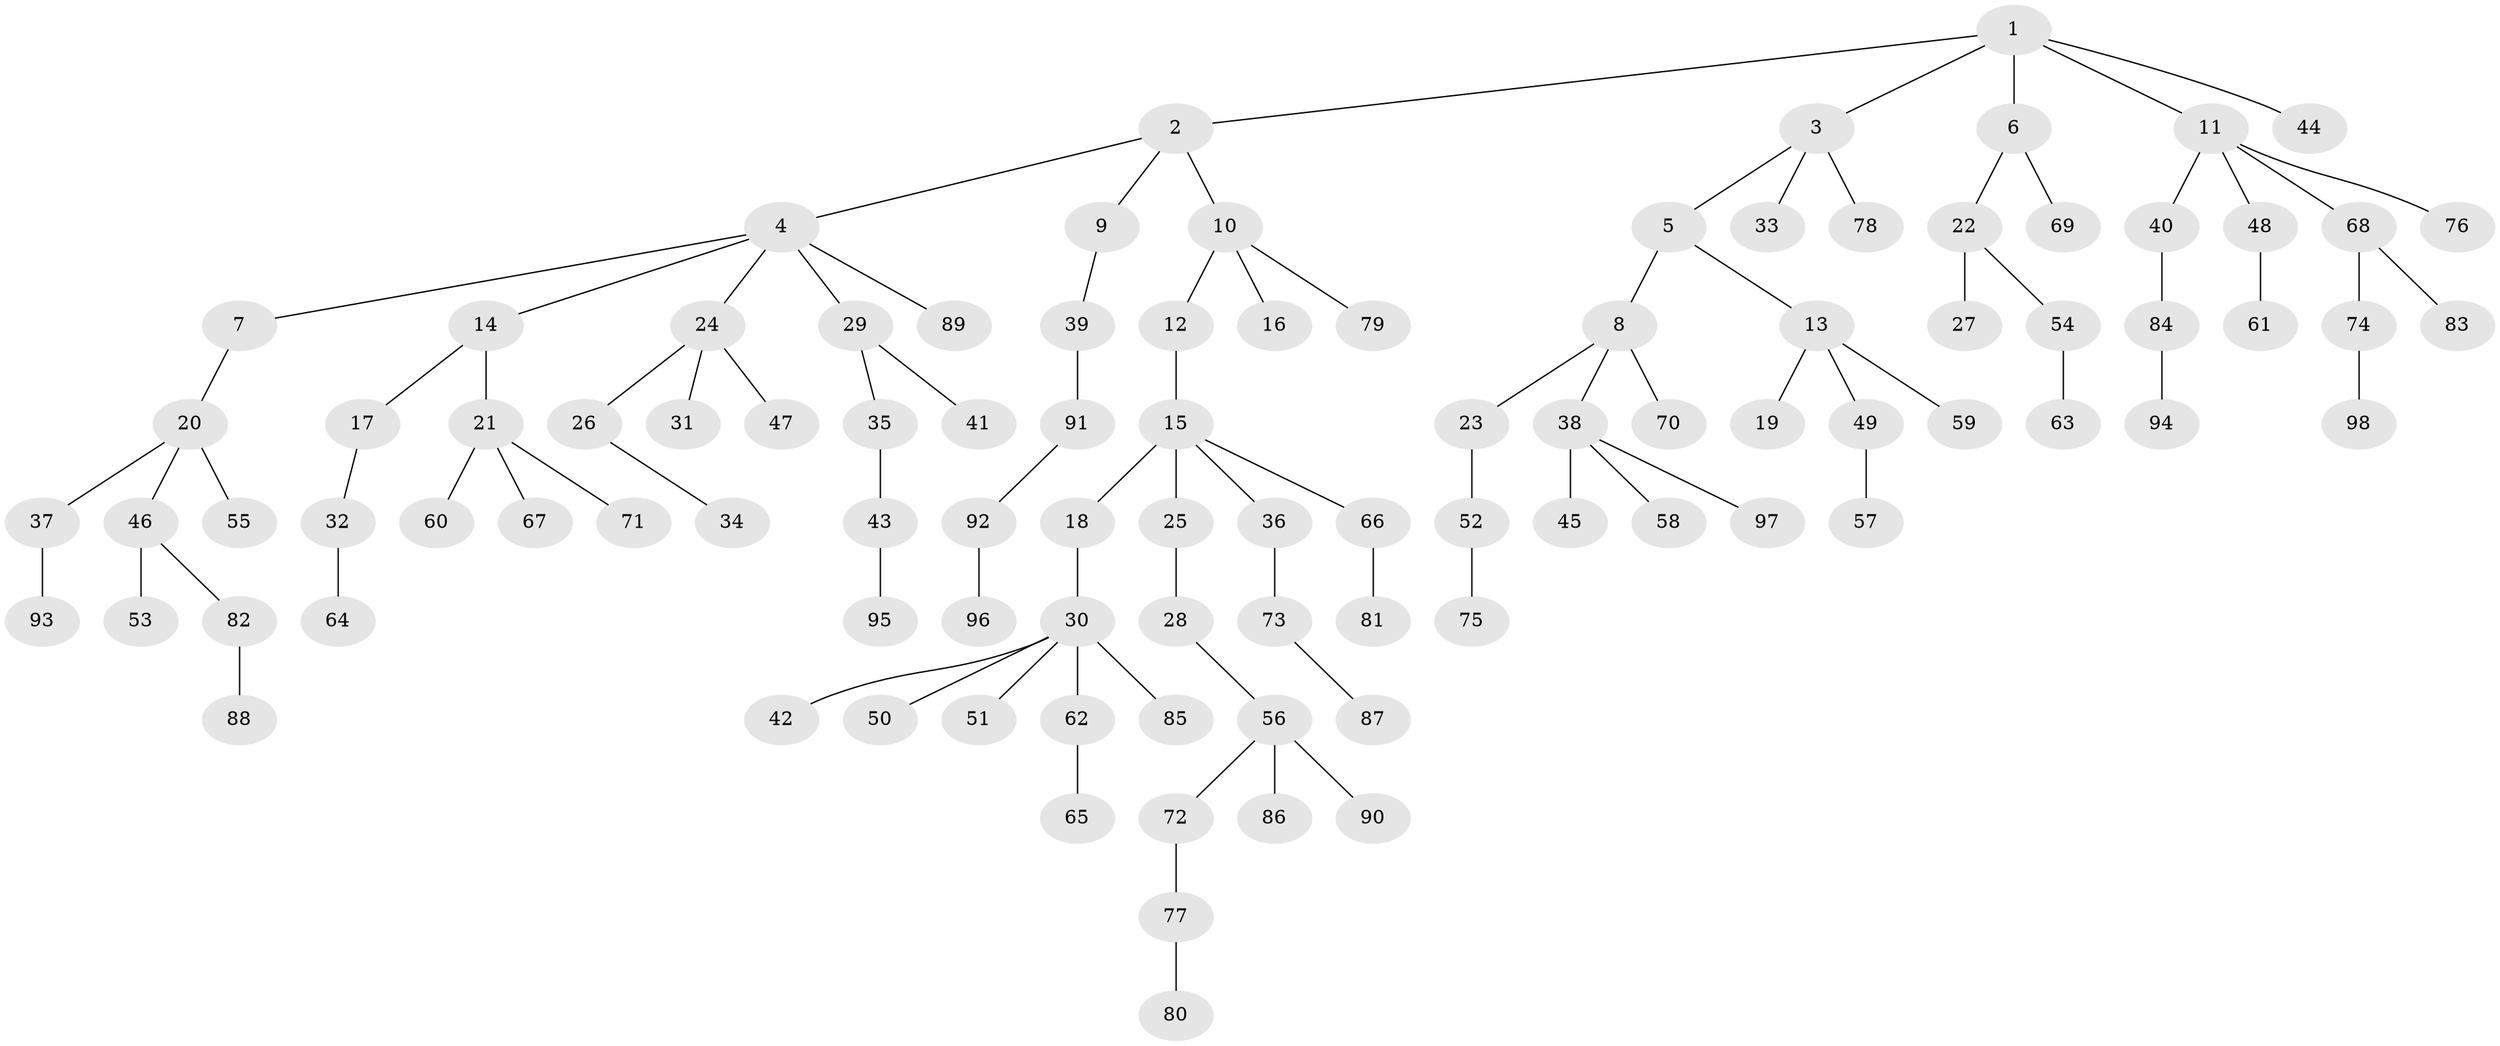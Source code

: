 // coarse degree distribution, {1: 0.7435897435897436, 8: 0.02564102564102564, 2: 0.15384615384615385, 18: 0.02564102564102564, 4: 0.02564102564102564, 5: 0.02564102564102564}
// Generated by graph-tools (version 1.1) at 2025/56/03/04/25 21:56:00]
// undirected, 98 vertices, 97 edges
graph export_dot {
graph [start="1"]
  node [color=gray90,style=filled];
  1;
  2;
  3;
  4;
  5;
  6;
  7;
  8;
  9;
  10;
  11;
  12;
  13;
  14;
  15;
  16;
  17;
  18;
  19;
  20;
  21;
  22;
  23;
  24;
  25;
  26;
  27;
  28;
  29;
  30;
  31;
  32;
  33;
  34;
  35;
  36;
  37;
  38;
  39;
  40;
  41;
  42;
  43;
  44;
  45;
  46;
  47;
  48;
  49;
  50;
  51;
  52;
  53;
  54;
  55;
  56;
  57;
  58;
  59;
  60;
  61;
  62;
  63;
  64;
  65;
  66;
  67;
  68;
  69;
  70;
  71;
  72;
  73;
  74;
  75;
  76;
  77;
  78;
  79;
  80;
  81;
  82;
  83;
  84;
  85;
  86;
  87;
  88;
  89;
  90;
  91;
  92;
  93;
  94;
  95;
  96;
  97;
  98;
  1 -- 2;
  1 -- 3;
  1 -- 6;
  1 -- 11;
  1 -- 44;
  2 -- 4;
  2 -- 9;
  2 -- 10;
  3 -- 5;
  3 -- 33;
  3 -- 78;
  4 -- 7;
  4 -- 14;
  4 -- 24;
  4 -- 29;
  4 -- 89;
  5 -- 8;
  5 -- 13;
  6 -- 22;
  6 -- 69;
  7 -- 20;
  8 -- 23;
  8 -- 38;
  8 -- 70;
  9 -- 39;
  10 -- 12;
  10 -- 16;
  10 -- 79;
  11 -- 40;
  11 -- 48;
  11 -- 68;
  11 -- 76;
  12 -- 15;
  13 -- 19;
  13 -- 49;
  13 -- 59;
  14 -- 17;
  14 -- 21;
  15 -- 18;
  15 -- 25;
  15 -- 36;
  15 -- 66;
  17 -- 32;
  18 -- 30;
  20 -- 37;
  20 -- 46;
  20 -- 55;
  21 -- 60;
  21 -- 67;
  21 -- 71;
  22 -- 27;
  22 -- 54;
  23 -- 52;
  24 -- 26;
  24 -- 31;
  24 -- 47;
  25 -- 28;
  26 -- 34;
  28 -- 56;
  29 -- 35;
  29 -- 41;
  30 -- 42;
  30 -- 50;
  30 -- 51;
  30 -- 62;
  30 -- 85;
  32 -- 64;
  35 -- 43;
  36 -- 73;
  37 -- 93;
  38 -- 45;
  38 -- 58;
  38 -- 97;
  39 -- 91;
  40 -- 84;
  43 -- 95;
  46 -- 53;
  46 -- 82;
  48 -- 61;
  49 -- 57;
  52 -- 75;
  54 -- 63;
  56 -- 72;
  56 -- 86;
  56 -- 90;
  62 -- 65;
  66 -- 81;
  68 -- 74;
  68 -- 83;
  72 -- 77;
  73 -- 87;
  74 -- 98;
  77 -- 80;
  82 -- 88;
  84 -- 94;
  91 -- 92;
  92 -- 96;
}
